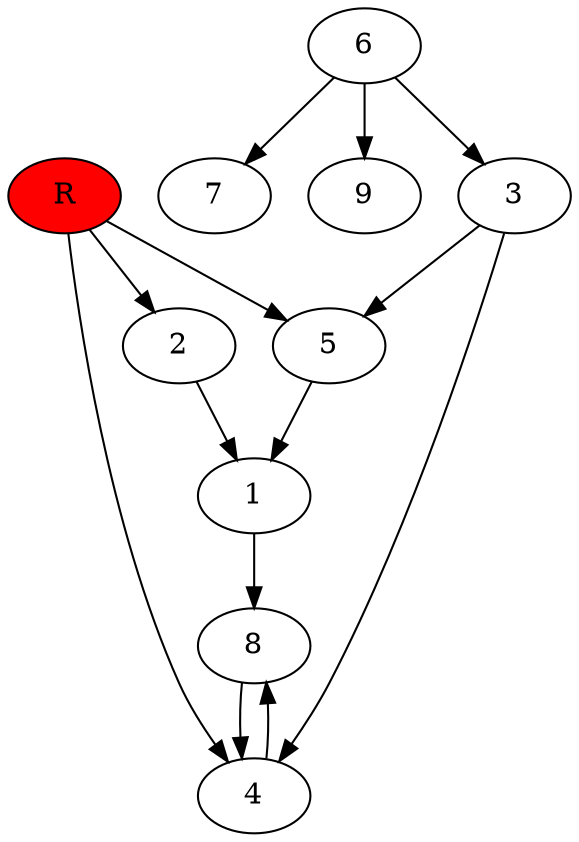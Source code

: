 digraph prb18082 {
	1
	2
	3
	4
	5
	6
	7
	8
	R [fillcolor="#ff0000" style=filled]
	1 -> 8
	2 -> 1
	3 -> 4
	3 -> 5
	4 -> 8
	5 -> 1
	6 -> 3
	6 -> 7
	6 -> 9
	8 -> 4
	R -> 2
	R -> 4
	R -> 5
}
